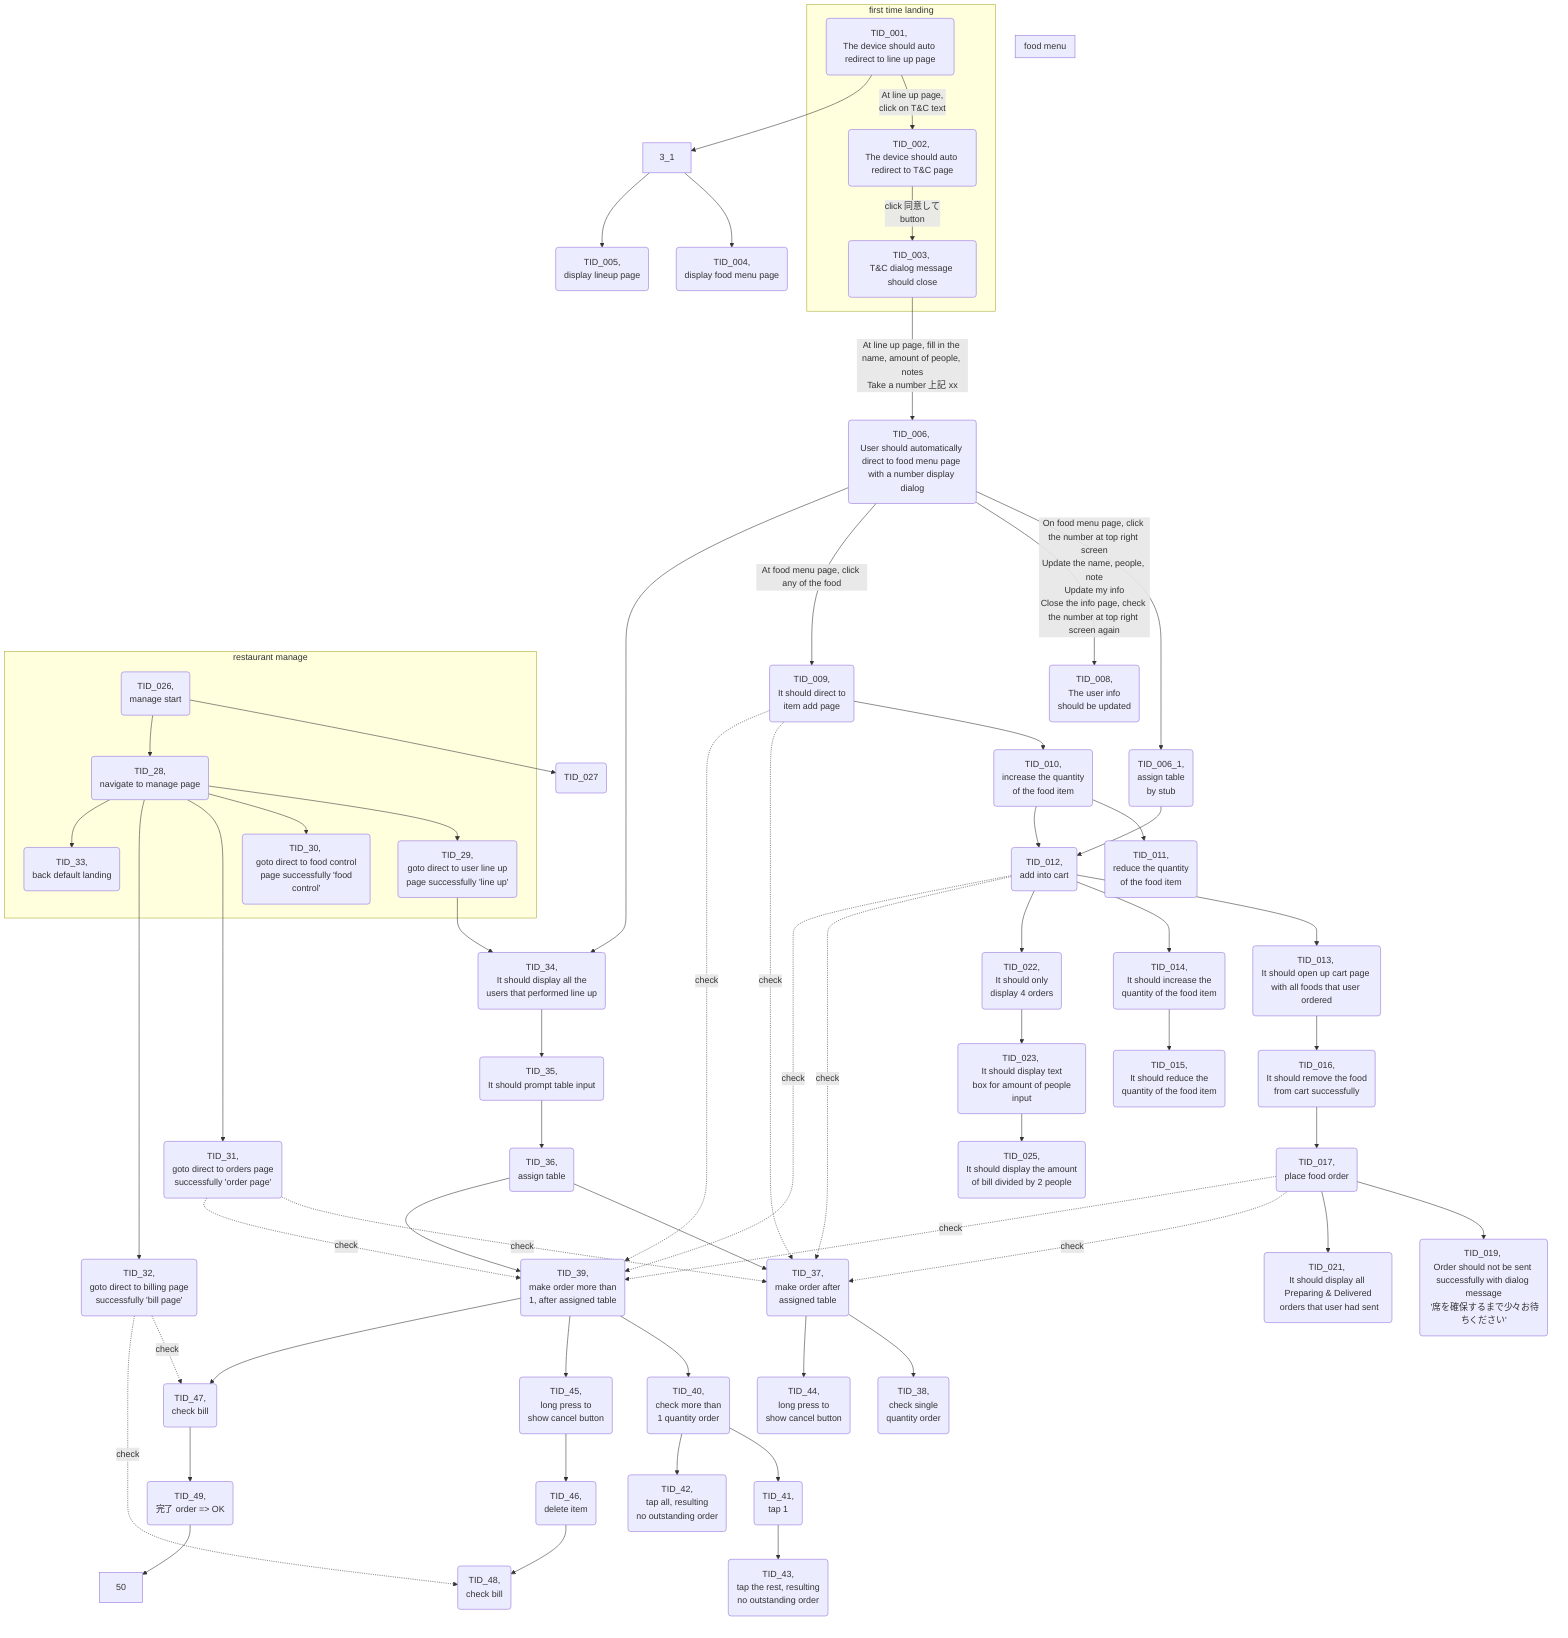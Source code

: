 graph TD
  subgraph first time landing
    1--At line up page,<br/> click on T&C text-->2
    2--click 同意して<br/> button-->3
  end
    1(TID_001, <br/>The device should auto redirect to line up page)
    2(TID_002, <br/>The device should auto redirect to T&C page)
    3(TID_003, <br/>T&C dialog message should close)

    6(TID_006, <br/>User should automatically direct to food menu page with a number display dialog)
    3--At line up page, fill in the name, amount of people, notes<br>Take a number 上記 xxx-->6

  subgraph food menu


  end

  subgraph restaurant manage
    26
    28
    33
    30
    29

  end

  3_1-->4(TID_004, <br/>display food menu page)
  1-->3_1
  3_1-->5(TID_005, <br/>display lineup page)
  6-->6_1(TID_006_1, <br/>assign table<br/> by stub)
  6--On food menu page, click the number at top right screen<br/>Update the name, people, note<br/>Update my info<br/>Close the info page, check the number at top right screen again<br/>-->8(TID_008, <br/>The user info<br/> should be updated)
  6--At food menu page, click any of the food-->9(TID_009, <br/>It should direct to<br/> item add page)
  9-->10(TID_010, <br/>increase the quantity<br/> of the food item)
  10-->11(TID_011, <br/>reduce the quantity<br/> of the food item)
  6_1-->12
  10-->12(TID_012, <br/>add into cart)
  12-->13(TID_013, <br/>It should open up cart page <br/>with all foods that user ordered)
  12-->14(TID_014, <br/>It should increase the <br/>quantity of the food item)
  14-->15(TID_015, <br/>It should reduce the <br/>quantity of the food item)
  13-->16(TID_016, <br/>It should remove the food<br/> from cart successfully)
  16-->17(TID_017, <br/>place food order)
  17-->19(TID_019, <br/>Order should not be sent <br/>successfully with dialog message<br/> '席を確保するまで少々お待ちください')
  17-->21(TID_021, <br/>It should display all Preparing & Delivered<br/> orders that user had sent)
  12-->22(TID_022, <br/>It should only<br/> display 4 orders)
  22-->23(TID_023, <br/>It should display text<br/> box for amount of people input)
  23-->25(TID_025, <br/>It should display the amount<br/> of bill divided by 2 people)

  26(TID_026, <br/>manage start)-->27(TID_027)
  26-->28(TID_28, <br/>navigate to manage page)
  28-->29(TID_29, <br/>goto direct to user line up<br/> page successfully 'line up')
  28-->30(TID_30, <br/>goto direct to food control<br/> page successfully 'food control')
  28-->31(TID_31, <br/>goto direct to orders page<br/> successfully 'order page')
  28-->32(TID_32, <br/>goto direct to billing page<br/> successfully 'bill page')
  28-->33(TID_33, <br/>back default landing)
  29-->34(TID_34, <br/>It should display all the<br/> users that performed line up)
  6-->34
  34-->35(TID_35, <br/>It should prompt table input)
  35-->36(TID_36, <br/>assign table)
  36-->37(TID_37, <br/>make order after<br/> assigned table)
  9-. check .->37
  12-. check .->37
  17-. check .->37
  31-. check .->37
  37-->38(TID_38, <br/>check single<br/> quantity order)
  37-->44(TID_44, <br/>long press to<br/> show cancel button)

  36-->39(TID_39, <br/>make order more than<br/> 1, after assigned table)
  9-. check .->39
  12-. check .->39
  17-. check .->39
  31-. check .->39
  39-->40(TID_40, <br/>check more than<br/> 1 quantity order)

  40-->41(TID_41, <br/>tap 1)
  40-->42(TID_42, <br/>tap all, resulting<br/> no outstanding order)
  41-->43(TID_43, <br/>tap the rest, resulting<br/> no outstanding order)


  39-->45(TID_45, <br/>long press to<br/> show cancel button)

  45-->46(TID_46, <br/>delete item)

  39-->47(TID_47, <br/>check bill)
  32-. check .->47
  46-->48(TID_48, <br/>check bill)
  32-. check .->48

  47-->49(TID_49, <br/>完了 order => OK)

  49-->50